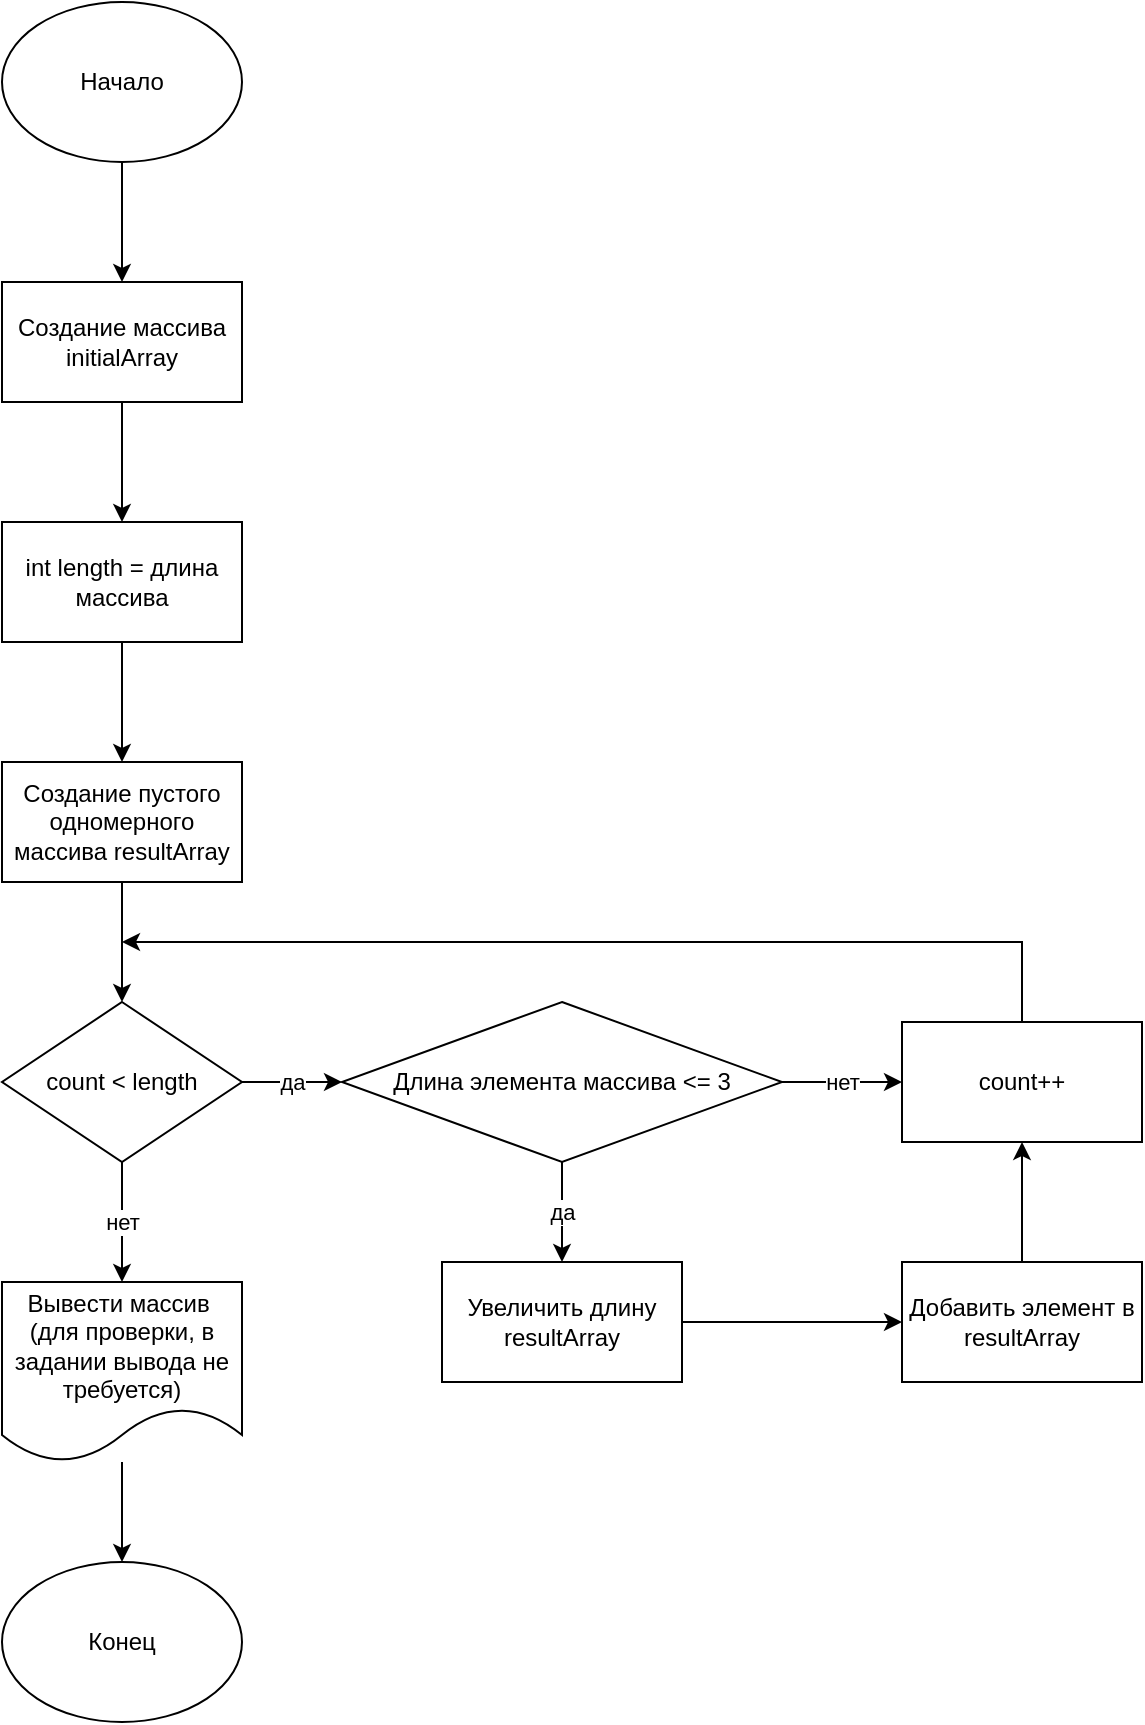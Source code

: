 <mxfile version="20.4.0" type="device"><diagram id="5PqSRPGImGRVrNMAmiYk" name="Страница 1"><mxGraphModel dx="1422" dy="794" grid="1" gridSize="10" guides="1" tooltips="1" connect="1" arrows="1" fold="1" page="1" pageScale="1" pageWidth="827" pageHeight="1169" math="0" shadow="0"><root><mxCell id="0"/><mxCell id="1" parent="0"/><mxCell id="HYrohl-6GK-VMqs3L_ZL-32" style="edgeStyle=orthogonalEdgeStyle;rounded=0;orthogonalLoop=1;jettySize=auto;html=1;entryX=0.5;entryY=0;entryDx=0;entryDy=0;" edge="1" parent="1" source="S7EckZaJoxw0ayoa08_L-1" target="HYrohl-6GK-VMqs3L_ZL-31"><mxGeometry relative="1" as="geometry"/></mxCell><mxCell id="S7EckZaJoxw0ayoa08_L-1" value="Начало" style="ellipse;whiteSpace=wrap;html=1;" parent="1" vertex="1"><mxGeometry x="90" y="20" width="120" height="80" as="geometry"/></mxCell><mxCell id="HYrohl-6GK-VMqs3L_ZL-1" value="Конец" style="ellipse;whiteSpace=wrap;html=1;" vertex="1" parent="1"><mxGeometry x="90" y="800" width="120" height="80" as="geometry"/></mxCell><mxCell id="HYrohl-6GK-VMqs3L_ZL-16" style="edgeStyle=orthogonalEdgeStyle;rounded=0;orthogonalLoop=1;jettySize=auto;html=1;entryX=0.5;entryY=0;entryDx=0;entryDy=0;" edge="1" parent="1" source="HYrohl-6GK-VMqs3L_ZL-3" target="HYrohl-6GK-VMqs3L_ZL-1"><mxGeometry relative="1" as="geometry"/></mxCell><mxCell id="HYrohl-6GK-VMqs3L_ZL-3" value="Вывести массив&amp;nbsp;&lt;br&gt;(для проверки, в задании вывода не требуется)" style="shape=document;whiteSpace=wrap;html=1;boundedLbl=1;" vertex="1" parent="1"><mxGeometry x="90" y="660" width="120" height="90" as="geometry"/></mxCell><mxCell id="HYrohl-6GK-VMqs3L_ZL-26" value="нет" style="edgeStyle=orthogonalEdgeStyle;rounded=0;orthogonalLoop=1;jettySize=auto;html=1;entryX=0;entryY=0.5;entryDx=0;entryDy=0;" edge="1" parent="1" source="HYrohl-6GK-VMqs3L_ZL-4" target="HYrohl-6GK-VMqs3L_ZL-19"><mxGeometry relative="1" as="geometry"/></mxCell><mxCell id="HYrohl-6GK-VMqs3L_ZL-28" value="да" style="edgeStyle=orthogonalEdgeStyle;rounded=0;orthogonalLoop=1;jettySize=auto;html=1;entryX=0.5;entryY=0;entryDx=0;entryDy=0;" edge="1" parent="1" source="HYrohl-6GK-VMqs3L_ZL-4" target="HYrohl-6GK-VMqs3L_ZL-21"><mxGeometry relative="1" as="geometry"/></mxCell><mxCell id="HYrohl-6GK-VMqs3L_ZL-4" value="Длина элемента массива &amp;lt;= 3" style="rhombus;whiteSpace=wrap;html=1;" vertex="1" parent="1"><mxGeometry x="260" y="520" width="220" height="80" as="geometry"/></mxCell><mxCell id="HYrohl-6GK-VMqs3L_ZL-17" style="edgeStyle=orthogonalEdgeStyle;rounded=0;orthogonalLoop=1;jettySize=auto;html=1;entryX=0.5;entryY=0;entryDx=0;entryDy=0;" edge="1" parent="1" source="HYrohl-6GK-VMqs3L_ZL-6" target="HYrohl-6GK-VMqs3L_ZL-13"><mxGeometry relative="1" as="geometry"/></mxCell><mxCell id="HYrohl-6GK-VMqs3L_ZL-6" value="int length = длина массива" style="rounded=0;whiteSpace=wrap;html=1;" vertex="1" parent="1"><mxGeometry x="90" y="280" width="120" height="60" as="geometry"/></mxCell><mxCell id="HYrohl-6GK-VMqs3L_ZL-9" value="нет" style="edgeStyle=orthogonalEdgeStyle;rounded=0;orthogonalLoop=1;jettySize=auto;html=1;entryX=0.5;entryY=0;entryDx=0;entryDy=0;" edge="1" parent="1" source="HYrohl-6GK-VMqs3L_ZL-8" target="HYrohl-6GK-VMqs3L_ZL-3"><mxGeometry relative="1" as="geometry"/></mxCell><mxCell id="HYrohl-6GK-VMqs3L_ZL-25" value="да" style="edgeStyle=orthogonalEdgeStyle;rounded=0;orthogonalLoop=1;jettySize=auto;html=1;entryX=0;entryY=0.5;entryDx=0;entryDy=0;" edge="1" parent="1" source="HYrohl-6GK-VMqs3L_ZL-8" target="HYrohl-6GK-VMqs3L_ZL-4"><mxGeometry relative="1" as="geometry"/></mxCell><mxCell id="HYrohl-6GK-VMqs3L_ZL-8" value="count &amp;lt; length" style="rhombus;whiteSpace=wrap;html=1;" vertex="1" parent="1"><mxGeometry x="90" y="520" width="120" height="80" as="geometry"/></mxCell><mxCell id="HYrohl-6GK-VMqs3L_ZL-18" style="edgeStyle=orthogonalEdgeStyle;rounded=0;orthogonalLoop=1;jettySize=auto;html=1;entryX=0.5;entryY=0;entryDx=0;entryDy=0;" edge="1" parent="1" source="HYrohl-6GK-VMqs3L_ZL-13" target="HYrohl-6GK-VMqs3L_ZL-8"><mxGeometry relative="1" as="geometry"/></mxCell><mxCell id="HYrohl-6GK-VMqs3L_ZL-13" value="Создание пустого одномерного массива resultArray" style="rounded=0;whiteSpace=wrap;html=1;" vertex="1" parent="1"><mxGeometry x="90" y="400" width="120" height="60" as="geometry"/></mxCell><mxCell id="HYrohl-6GK-VMqs3L_ZL-30" style="edgeStyle=orthogonalEdgeStyle;rounded=0;orthogonalLoop=1;jettySize=auto;html=1;entryX=0.5;entryY=1;entryDx=0;entryDy=0;" edge="1" parent="1" source="HYrohl-6GK-VMqs3L_ZL-15" target="HYrohl-6GK-VMqs3L_ZL-19"><mxGeometry relative="1" as="geometry"/></mxCell><mxCell id="HYrohl-6GK-VMqs3L_ZL-15" value="Добавить элемент в resultArray" style="rounded=0;whiteSpace=wrap;html=1;" vertex="1" parent="1"><mxGeometry x="540" y="650" width="120" height="60" as="geometry"/></mxCell><mxCell id="HYrohl-6GK-VMqs3L_ZL-20" style="edgeStyle=orthogonalEdgeStyle;rounded=0;orthogonalLoop=1;jettySize=auto;html=1;" edge="1" parent="1" source="HYrohl-6GK-VMqs3L_ZL-19"><mxGeometry relative="1" as="geometry"><mxPoint x="150" y="490" as="targetPoint"/><Array as="points"><mxPoint x="600" y="490"/></Array></mxGeometry></mxCell><mxCell id="HYrohl-6GK-VMqs3L_ZL-19" value="count++" style="rounded=0;whiteSpace=wrap;html=1;" vertex="1" parent="1"><mxGeometry x="540" y="530" width="120" height="60" as="geometry"/></mxCell><mxCell id="HYrohl-6GK-VMqs3L_ZL-29" style="edgeStyle=orthogonalEdgeStyle;rounded=0;orthogonalLoop=1;jettySize=auto;html=1;entryX=0;entryY=0.5;entryDx=0;entryDy=0;" edge="1" parent="1" source="HYrohl-6GK-VMqs3L_ZL-21" target="HYrohl-6GK-VMqs3L_ZL-15"><mxGeometry relative="1" as="geometry"/></mxCell><mxCell id="HYrohl-6GK-VMqs3L_ZL-21" value="Увеличить длину resultArray" style="rounded=0;whiteSpace=wrap;html=1;" vertex="1" parent="1"><mxGeometry x="310" y="650" width="120" height="60" as="geometry"/></mxCell><mxCell id="HYrohl-6GK-VMqs3L_ZL-33" style="edgeStyle=orthogonalEdgeStyle;rounded=0;orthogonalLoop=1;jettySize=auto;html=1;exitX=0.5;exitY=1;exitDx=0;exitDy=0;entryX=0.5;entryY=0;entryDx=0;entryDy=0;" edge="1" parent="1" source="HYrohl-6GK-VMqs3L_ZL-31" target="HYrohl-6GK-VMqs3L_ZL-6"><mxGeometry relative="1" as="geometry"/></mxCell><mxCell id="HYrohl-6GK-VMqs3L_ZL-31" value="Создание массива initialArray" style="rounded=0;whiteSpace=wrap;html=1;" vertex="1" parent="1"><mxGeometry x="90" y="160" width="120" height="60" as="geometry"/></mxCell></root></mxGraphModel></diagram></mxfile>
